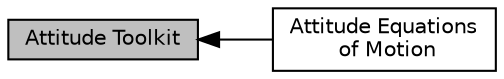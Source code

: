 digraph "Attitude Toolkit"
{
  edge [fontname="Helvetica",fontsize="10",labelfontname="Helvetica",labelfontsize="10"];
  node [fontname="Helvetica",fontsize="10",shape=box];
  rankdir=LR;
  Node2 [label="Attitude Equations\l of Motion",height=0.2,width=0.4,color="black", fillcolor="white", style="filled",URL="$group__AttitudeEquationsOfMotion.html",tooltip=" "];
  Node1 [label="Attitude Toolkit",height=0.2,width=0.4,color="black", fillcolor="grey75", style="filled", fontcolor="black",tooltip=" "];
  Node1->Node2 [shape=plaintext, dir="back", style="solid"];
}
